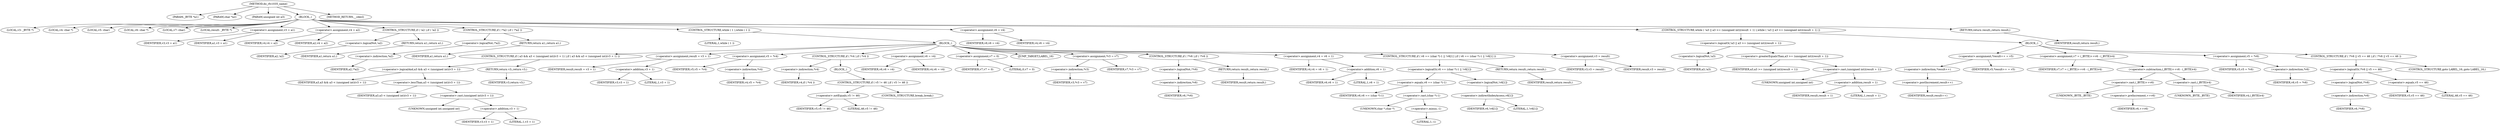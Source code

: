 digraph do_rfc1035_name {  
"1000107" [label = "(METHOD,do_rfc1035_name)" ]
"1000108" [label = "(PARAM,_BYTE *a1)" ]
"1000109" [label = "(PARAM,char *a2)" ]
"1000110" [label = "(PARAM,unsigned int a3)" ]
"1000111" [label = "(BLOCK,,)" ]
"1000112" [label = "(LOCAL,v3: _BYTE *)" ]
"1000113" [label = "(LOCAL,v4: char *)" ]
"1000114" [label = "(LOCAL,v5: char)" ]
"1000115" [label = "(LOCAL,v6: char *)" ]
"1000116" [label = "(LOCAL,v7: char)" ]
"1000117" [label = "(LOCAL,result: _BYTE *)" ]
"1000118" [label = "(<operator>.assignment,v3 = a1)" ]
"1000119" [label = "(IDENTIFIER,v3,v3 = a1)" ]
"1000120" [label = "(IDENTIFIER,a1,v3 = a1)" ]
"1000121" [label = "(<operator>.assignment,v4 = a2)" ]
"1000122" [label = "(IDENTIFIER,v4,v4 = a2)" ]
"1000123" [label = "(IDENTIFIER,a2,v4 = a2)" ]
"1000124" [label = "(CONTROL_STRUCTURE,if ( !a2 ),if ( !a2 ))" ]
"1000125" [label = "(<operator>.logicalNot,!a2)" ]
"1000126" [label = "(IDENTIFIER,a2,!a2)" ]
"1000127" [label = "(RETURN,return a1;,return a1;)" ]
"1000128" [label = "(IDENTIFIER,a1,return a1;)" ]
"1000129" [label = "(CONTROL_STRUCTURE,if ( !*a2 ),if ( !*a2 ))" ]
"1000130" [label = "(<operator>.logicalNot,!*a2)" ]
"1000131" [label = "(<operator>.indirection,*a2)" ]
"1000132" [label = "(IDENTIFIER,a2,!*a2)" ]
"1000133" [label = "(RETURN,return a1;,return a1;)" ]
"1000134" [label = "(IDENTIFIER,a1,return a1;)" ]
"1000135" [label = "(CONTROL_STRUCTURE,while ( 1 ),while ( 1 ))" ]
"1000136" [label = "(LITERAL,1,while ( 1 ))" ]
"1000137" [label = "(BLOCK,,)" ]
"1000138" [label = "(CONTROL_STRUCTURE,if ( a3 && a3 < (unsigned int)(v3 + 1) ),if ( a3 && a3 < (unsigned int)(v3 + 1) ))" ]
"1000139" [label = "(<operator>.logicalAnd,a3 && a3 < (unsigned int)(v3 + 1))" ]
"1000140" [label = "(IDENTIFIER,a3,a3 && a3 < (unsigned int)(v3 + 1))" ]
"1000141" [label = "(<operator>.lessThan,a3 < (unsigned int)(v3 + 1))" ]
"1000142" [label = "(IDENTIFIER,a3,a3 < (unsigned int)(v3 + 1))" ]
"1000143" [label = "(<operator>.cast,(unsigned int)(v3 + 1))" ]
"1000144" [label = "(UNKNOWN,unsigned int,unsigned int)" ]
"1000145" [label = "(<operator>.addition,v3 + 1)" ]
"1000146" [label = "(IDENTIFIER,v3,v3 + 1)" ]
"1000147" [label = "(LITERAL,1,v3 + 1)" ]
"1000148" [label = "(RETURN,return v3;,return v3;)" ]
"1000149" [label = "(IDENTIFIER,v3,return v3;)" ]
"1000150" [label = "(<operator>.assignment,result = v3 + 1)" ]
"1000151" [label = "(IDENTIFIER,result,result = v3 + 1)" ]
"1000152" [label = "(<operator>.addition,v3 + 1)" ]
"1000153" [label = "(IDENTIFIER,v3,v3 + 1)" ]
"1000154" [label = "(LITERAL,1,v3 + 1)" ]
"1000155" [label = "(<operator>.assignment,v5 = *v4)" ]
"1000156" [label = "(IDENTIFIER,v5,v5 = *v4)" ]
"1000157" [label = "(<operator>.indirection,*v4)" ]
"1000158" [label = "(IDENTIFIER,v4,v5 = *v4)" ]
"1000159" [label = "(CONTROL_STRUCTURE,if ( *v4 ),if ( *v4 ))" ]
"1000160" [label = "(<operator>.indirection,*v4)" ]
"1000161" [label = "(IDENTIFIER,v4,if ( *v4 ))" ]
"1000162" [label = "(BLOCK,,)" ]
"1000163" [label = "(CONTROL_STRUCTURE,if ( v5 != 46 ),if ( v5 != 46 ))" ]
"1000164" [label = "(<operator>.notEquals,v5 != 46)" ]
"1000165" [label = "(IDENTIFIER,v5,v5 != 46)" ]
"1000166" [label = "(LITERAL,46,v5 != 46)" ]
"1000167" [label = "(CONTROL_STRUCTURE,break;,break;)" ]
"1000168" [label = "(<operator>.assignment,v6 = v4)" ]
"1000169" [label = "(IDENTIFIER,v6,v6 = v4)" ]
"1000170" [label = "(IDENTIFIER,v4,v6 = v4)" ]
"1000171" [label = "(<operator>.assignment,v7 = 0)" ]
"1000172" [label = "(IDENTIFIER,v7,v7 = 0)" ]
"1000173" [label = "(LITERAL,0,v7 = 0)" ]
"1000174" [label = "(JUMP_TARGET,LABEL_16)" ]
"1000175" [label = "(<operator>.assignment,*v3 = v7)" ]
"1000176" [label = "(<operator>.indirection,*v3)" ]
"1000177" [label = "(IDENTIFIER,v3,*v3 = v7)" ]
"1000178" [label = "(IDENTIFIER,v7,*v3 = v7)" ]
"1000179" [label = "(CONTROL_STRUCTURE,if ( !*v6 ),if ( !*v6 ))" ]
"1000180" [label = "(<operator>.logicalNot,!*v6)" ]
"1000181" [label = "(<operator>.indirection,*v6)" ]
"1000182" [label = "(IDENTIFIER,v6,!*v6)" ]
"1000183" [label = "(RETURN,return result;,return result;)" ]
"1000184" [label = "(IDENTIFIER,result,return result;)" ]
"1000185" [label = "(<operator>.assignment,v4 = v6 + 1)" ]
"1000186" [label = "(IDENTIFIER,v4,v4 = v6 + 1)" ]
"1000187" [label = "(<operator>.addition,v6 + 1)" ]
"1000188" [label = "(IDENTIFIER,v6,v6 + 1)" ]
"1000189" [label = "(LITERAL,1,v6 + 1)" ]
"1000190" [label = "(CONTROL_STRUCTURE,if ( v6 == (char *)-1 || !v6[1] ),if ( v6 == (char *)-1 || !v6[1] ))" ]
"1000191" [label = "(<operator>.logicalOr,v6 == (char *)-1 || !v6[1])" ]
"1000192" [label = "(<operator>.equals,v6 == (char *)-1)" ]
"1000193" [label = "(IDENTIFIER,v6,v6 == (char *)-1)" ]
"1000194" [label = "(<operator>.cast,(char *)-1)" ]
"1000195" [label = "(UNKNOWN,char *,char *)" ]
"1000196" [label = "(<operator>.minus,-1)" ]
"1000197" [label = "(LITERAL,1,-1)" ]
"1000198" [label = "(<operator>.logicalNot,!v6[1])" ]
"1000199" [label = "(<operator>.indirectIndexAccess,v6[1])" ]
"1000200" [label = "(IDENTIFIER,v6,!v6[1])" ]
"1000201" [label = "(LITERAL,1,!v6[1])" ]
"1000202" [label = "(RETURN,return result;,return result;)" ]
"1000203" [label = "(IDENTIFIER,result,return result;)" ]
"1000204" [label = "(<operator>.assignment,v3 = result)" ]
"1000205" [label = "(IDENTIFIER,v3,v3 = result)" ]
"1000206" [label = "(IDENTIFIER,result,v3 = result)" ]
"1000207" [label = "(<operator>.assignment,v6 = v4)" ]
"1000208" [label = "(IDENTIFIER,v6,v6 = v4)" ]
"1000209" [label = "(IDENTIFIER,v4,v6 = v4)" ]
"1000210" [label = "(CONTROL_STRUCTURE,while ( !a3 || a3 >= (unsigned int)(result + 1) ),while ( !a3 || a3 >= (unsigned int)(result + 1) ))" ]
"1000211" [label = "(<operator>.logicalOr,!a3 || a3 >= (unsigned int)(result + 1))" ]
"1000212" [label = "(<operator>.logicalNot,!a3)" ]
"1000213" [label = "(IDENTIFIER,a3,!a3)" ]
"1000214" [label = "(<operator>.greaterEqualsThan,a3 >= (unsigned int)(result + 1))" ]
"1000215" [label = "(IDENTIFIER,a3,a3 >= (unsigned int)(result + 1))" ]
"1000216" [label = "(<operator>.cast,(unsigned int)(result + 1))" ]
"1000217" [label = "(UNKNOWN,unsigned int,unsigned int)" ]
"1000218" [label = "(<operator>.addition,result + 1)" ]
"1000219" [label = "(IDENTIFIER,result,result + 1)" ]
"1000220" [label = "(LITERAL,1,result + 1)" ]
"1000221" [label = "(BLOCK,,)" ]
"1000222" [label = "(<operator>.assignment,*result++ = v5)" ]
"1000223" [label = "(<operator>.indirection,*result++)" ]
"1000224" [label = "(<operator>.postIncrement,result++)" ]
"1000225" [label = "(IDENTIFIER,result,result++)" ]
"1000226" [label = "(IDENTIFIER,v5,*result++ = v5)" ]
"1000227" [label = "(<operator>.assignment,v7 = (_BYTE)++v6 - (_BYTE)v4)" ]
"1000228" [label = "(IDENTIFIER,v7,v7 = (_BYTE)++v6 - (_BYTE)v4)" ]
"1000229" [label = "(<operator>.subtraction,(_BYTE)++v6 - (_BYTE)v4)" ]
"1000230" [label = "(<operator>.cast,(_BYTE)++v6)" ]
"1000231" [label = "(UNKNOWN,_BYTE,_BYTE)" ]
"1000232" [label = "(<operator>.preIncrement,++v6)" ]
"1000233" [label = "(IDENTIFIER,v6,++v6)" ]
"1000234" [label = "(<operator>.cast,(_BYTE)v4)" ]
"1000235" [label = "(UNKNOWN,_BYTE,_BYTE)" ]
"1000236" [label = "(IDENTIFIER,v4,(_BYTE)v4)" ]
"1000237" [label = "(<operator>.assignment,v5 = *v6)" ]
"1000238" [label = "(IDENTIFIER,v5,v5 = *v6)" ]
"1000239" [label = "(<operator>.indirection,*v6)" ]
"1000240" [label = "(IDENTIFIER,v6,v5 = *v6)" ]
"1000241" [label = "(CONTROL_STRUCTURE,if ( !*v6 || v5 == 46 ),if ( !*v6 || v5 == 46 ))" ]
"1000242" [label = "(<operator>.logicalOr,!*v6 || v5 == 46)" ]
"1000243" [label = "(<operator>.logicalNot,!*v6)" ]
"1000244" [label = "(<operator>.indirection,*v6)" ]
"1000245" [label = "(IDENTIFIER,v6,!*v6)" ]
"1000246" [label = "(<operator>.equals,v5 == 46)" ]
"1000247" [label = "(IDENTIFIER,v5,v5 == 46)" ]
"1000248" [label = "(LITERAL,46,v5 == 46)" ]
"1000249" [label = "(CONTROL_STRUCTURE,goto LABEL_16;,goto LABEL_16;)" ]
"1000250" [label = "(RETURN,return result;,return result;)" ]
"1000251" [label = "(IDENTIFIER,result,return result;)" ]
"1000252" [label = "(METHOD_RETURN,__cdecl)" ]
  "1000107" -> "1000108" 
  "1000107" -> "1000109" 
  "1000107" -> "1000110" 
  "1000107" -> "1000111" 
  "1000107" -> "1000252" 
  "1000111" -> "1000112" 
  "1000111" -> "1000113" 
  "1000111" -> "1000114" 
  "1000111" -> "1000115" 
  "1000111" -> "1000116" 
  "1000111" -> "1000117" 
  "1000111" -> "1000118" 
  "1000111" -> "1000121" 
  "1000111" -> "1000124" 
  "1000111" -> "1000129" 
  "1000111" -> "1000135" 
  "1000111" -> "1000207" 
  "1000111" -> "1000210" 
  "1000111" -> "1000250" 
  "1000118" -> "1000119" 
  "1000118" -> "1000120" 
  "1000121" -> "1000122" 
  "1000121" -> "1000123" 
  "1000124" -> "1000125" 
  "1000124" -> "1000127" 
  "1000125" -> "1000126" 
  "1000127" -> "1000128" 
  "1000129" -> "1000130" 
  "1000129" -> "1000133" 
  "1000130" -> "1000131" 
  "1000131" -> "1000132" 
  "1000133" -> "1000134" 
  "1000135" -> "1000136" 
  "1000135" -> "1000137" 
  "1000137" -> "1000138" 
  "1000137" -> "1000150" 
  "1000137" -> "1000155" 
  "1000137" -> "1000159" 
  "1000137" -> "1000168" 
  "1000137" -> "1000171" 
  "1000137" -> "1000174" 
  "1000137" -> "1000175" 
  "1000137" -> "1000179" 
  "1000137" -> "1000185" 
  "1000137" -> "1000190" 
  "1000137" -> "1000204" 
  "1000138" -> "1000139" 
  "1000138" -> "1000148" 
  "1000139" -> "1000140" 
  "1000139" -> "1000141" 
  "1000141" -> "1000142" 
  "1000141" -> "1000143" 
  "1000143" -> "1000144" 
  "1000143" -> "1000145" 
  "1000145" -> "1000146" 
  "1000145" -> "1000147" 
  "1000148" -> "1000149" 
  "1000150" -> "1000151" 
  "1000150" -> "1000152" 
  "1000152" -> "1000153" 
  "1000152" -> "1000154" 
  "1000155" -> "1000156" 
  "1000155" -> "1000157" 
  "1000157" -> "1000158" 
  "1000159" -> "1000160" 
  "1000159" -> "1000162" 
  "1000160" -> "1000161" 
  "1000162" -> "1000163" 
  "1000163" -> "1000164" 
  "1000163" -> "1000167" 
  "1000164" -> "1000165" 
  "1000164" -> "1000166" 
  "1000168" -> "1000169" 
  "1000168" -> "1000170" 
  "1000171" -> "1000172" 
  "1000171" -> "1000173" 
  "1000175" -> "1000176" 
  "1000175" -> "1000178" 
  "1000176" -> "1000177" 
  "1000179" -> "1000180" 
  "1000179" -> "1000183" 
  "1000180" -> "1000181" 
  "1000181" -> "1000182" 
  "1000183" -> "1000184" 
  "1000185" -> "1000186" 
  "1000185" -> "1000187" 
  "1000187" -> "1000188" 
  "1000187" -> "1000189" 
  "1000190" -> "1000191" 
  "1000190" -> "1000202" 
  "1000191" -> "1000192" 
  "1000191" -> "1000198" 
  "1000192" -> "1000193" 
  "1000192" -> "1000194" 
  "1000194" -> "1000195" 
  "1000194" -> "1000196" 
  "1000196" -> "1000197" 
  "1000198" -> "1000199" 
  "1000199" -> "1000200" 
  "1000199" -> "1000201" 
  "1000202" -> "1000203" 
  "1000204" -> "1000205" 
  "1000204" -> "1000206" 
  "1000207" -> "1000208" 
  "1000207" -> "1000209" 
  "1000210" -> "1000211" 
  "1000210" -> "1000221" 
  "1000211" -> "1000212" 
  "1000211" -> "1000214" 
  "1000212" -> "1000213" 
  "1000214" -> "1000215" 
  "1000214" -> "1000216" 
  "1000216" -> "1000217" 
  "1000216" -> "1000218" 
  "1000218" -> "1000219" 
  "1000218" -> "1000220" 
  "1000221" -> "1000222" 
  "1000221" -> "1000227" 
  "1000221" -> "1000237" 
  "1000221" -> "1000241" 
  "1000222" -> "1000223" 
  "1000222" -> "1000226" 
  "1000223" -> "1000224" 
  "1000224" -> "1000225" 
  "1000227" -> "1000228" 
  "1000227" -> "1000229" 
  "1000229" -> "1000230" 
  "1000229" -> "1000234" 
  "1000230" -> "1000231" 
  "1000230" -> "1000232" 
  "1000232" -> "1000233" 
  "1000234" -> "1000235" 
  "1000234" -> "1000236" 
  "1000237" -> "1000238" 
  "1000237" -> "1000239" 
  "1000239" -> "1000240" 
  "1000241" -> "1000242" 
  "1000241" -> "1000249" 
  "1000242" -> "1000243" 
  "1000242" -> "1000246" 
  "1000243" -> "1000244" 
  "1000244" -> "1000245" 
  "1000246" -> "1000247" 
  "1000246" -> "1000248" 
  "1000250" -> "1000251" 
}
